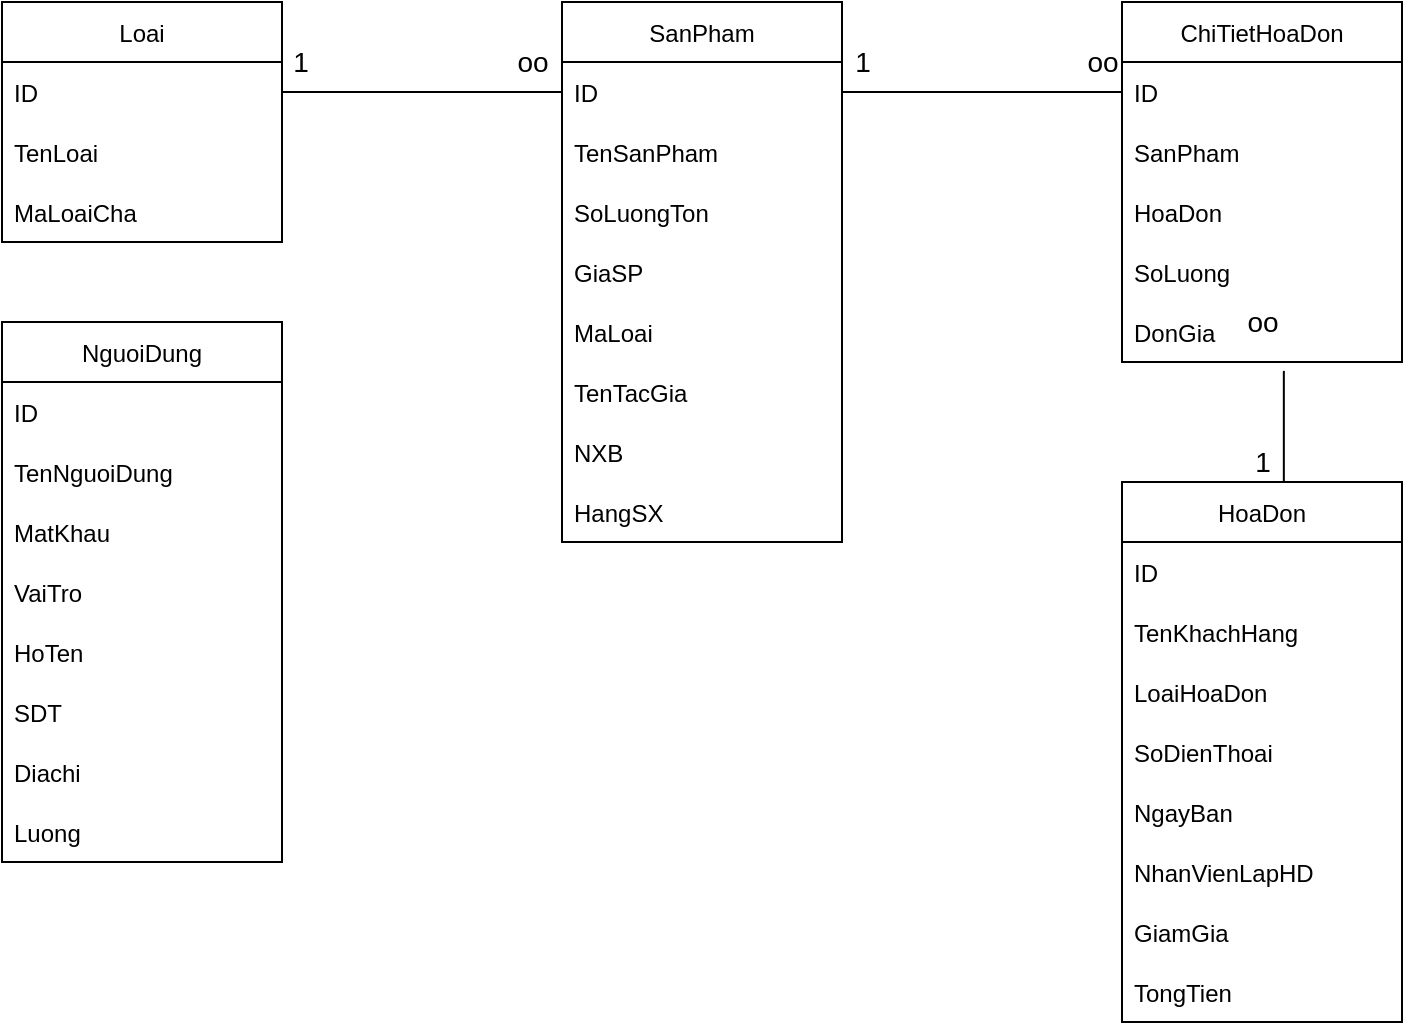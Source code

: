 <mxfile version="15.5.7" type="github">
  <diagram id="hhRnNnUlluLgKTA8ZbQj" name="Page-1">
    <mxGraphModel dx="1283" dy="581" grid="1" gridSize="10" guides="1" tooltips="1" connect="1" arrows="1" fold="1" page="1" pageScale="1" pageWidth="827" pageHeight="1169" math="0" shadow="0">
      <root>
        <mxCell id="0" />
        <mxCell id="1" parent="0" />
        <mxCell id="Tei6ihDDnLAD3YBF_Pf4-1" value="Loai" style="swimlane;fontStyle=0;childLayout=stackLayout;horizontal=1;startSize=30;horizontalStack=0;resizeParent=1;resizeParentMax=0;resizeLast=0;collapsible=1;marginBottom=0;" parent="1" vertex="1">
          <mxGeometry y="40" width="140" height="120" as="geometry">
            <mxRectangle x="160" y="160" width="50" height="30" as="alternateBounds" />
          </mxGeometry>
        </mxCell>
        <mxCell id="Tei6ihDDnLAD3YBF_Pf4-2" value="ID" style="text;strokeColor=none;fillColor=none;align=left;verticalAlign=middle;spacingLeft=4;spacingRight=4;overflow=hidden;points=[[0,0.5],[1,0.5]];portConstraint=eastwest;rotatable=0;" parent="Tei6ihDDnLAD3YBF_Pf4-1" vertex="1">
          <mxGeometry y="30" width="140" height="30" as="geometry" />
        </mxCell>
        <mxCell id="Tei6ihDDnLAD3YBF_Pf4-3" value="TenLoai" style="text;strokeColor=none;fillColor=none;align=left;verticalAlign=middle;spacingLeft=4;spacingRight=4;overflow=hidden;points=[[0,0.5],[1,0.5]];portConstraint=eastwest;rotatable=0;" parent="Tei6ihDDnLAD3YBF_Pf4-1" vertex="1">
          <mxGeometry y="60" width="140" height="30" as="geometry" />
        </mxCell>
        <mxCell id="Tei6ihDDnLAD3YBF_Pf4-4" value="MaLoaiCha" style="text;strokeColor=none;fillColor=none;align=left;verticalAlign=middle;spacingLeft=4;spacingRight=4;overflow=hidden;points=[[0,0.5],[1,0.5]];portConstraint=eastwest;rotatable=0;" parent="Tei6ihDDnLAD3YBF_Pf4-1" vertex="1">
          <mxGeometry y="90" width="140" height="30" as="geometry" />
        </mxCell>
        <mxCell id="Tei6ihDDnLAD3YBF_Pf4-7" value="SanPham" style="swimlane;fontStyle=0;childLayout=stackLayout;horizontal=1;startSize=30;horizontalStack=0;resizeParent=1;resizeParentMax=0;resizeLast=0;collapsible=1;marginBottom=0;" parent="1" vertex="1">
          <mxGeometry x="280" y="40" width="140" height="270" as="geometry">
            <mxRectangle x="344" y="160" width="120" height="30" as="alternateBounds" />
          </mxGeometry>
        </mxCell>
        <mxCell id="Tei6ihDDnLAD3YBF_Pf4-8" value="ID" style="text;strokeColor=none;fillColor=none;align=left;verticalAlign=middle;spacingLeft=4;spacingRight=4;overflow=hidden;points=[[0,0.5],[1,0.5]];portConstraint=eastwest;rotatable=0;" parent="Tei6ihDDnLAD3YBF_Pf4-7" vertex="1">
          <mxGeometry y="30" width="140" height="30" as="geometry" />
        </mxCell>
        <mxCell id="Tei6ihDDnLAD3YBF_Pf4-9" value="TenSanPham" style="text;strokeColor=none;fillColor=none;align=left;verticalAlign=middle;spacingLeft=4;spacingRight=4;overflow=hidden;points=[[0,0.5],[1,0.5]];portConstraint=eastwest;rotatable=0;" parent="Tei6ihDDnLAD3YBF_Pf4-7" vertex="1">
          <mxGeometry y="60" width="140" height="30" as="geometry" />
        </mxCell>
        <mxCell id="Tei6ihDDnLAD3YBF_Pf4-10" value="SoLuongTon" style="text;strokeColor=none;fillColor=none;align=left;verticalAlign=middle;spacingLeft=4;spacingRight=4;overflow=hidden;points=[[0,0.5],[1,0.5]];portConstraint=eastwest;rotatable=0;" parent="Tei6ihDDnLAD3YBF_Pf4-7" vertex="1">
          <mxGeometry y="90" width="140" height="30" as="geometry" />
        </mxCell>
        <mxCell id="Tei6ihDDnLAD3YBF_Pf4-70" value="GiaSP" style="text;strokeColor=none;fillColor=none;align=left;verticalAlign=middle;spacingLeft=4;spacingRight=4;overflow=hidden;points=[[0,0.5],[1,0.5]];portConstraint=eastwest;rotatable=0;" parent="Tei6ihDDnLAD3YBF_Pf4-7" vertex="1">
          <mxGeometry y="120" width="140" height="30" as="geometry" />
        </mxCell>
        <mxCell id="gMhj50zGkH4BjZso12bt-5" value="MaLoai" style="text;strokeColor=none;fillColor=none;align=left;verticalAlign=middle;spacingLeft=4;spacingRight=4;overflow=hidden;points=[[0,0.5],[1,0.5]];portConstraint=eastwest;rotatable=0;" vertex="1" parent="Tei6ihDDnLAD3YBF_Pf4-7">
          <mxGeometry y="150" width="140" height="30" as="geometry" />
        </mxCell>
        <mxCell id="gMhj50zGkH4BjZso12bt-6" value="TenTacGia" style="text;strokeColor=none;fillColor=none;align=left;verticalAlign=middle;spacingLeft=4;spacingRight=4;overflow=hidden;points=[[0,0.5],[1,0.5]];portConstraint=eastwest;rotatable=0;" vertex="1" parent="Tei6ihDDnLAD3YBF_Pf4-7">
          <mxGeometry y="180" width="140" height="30" as="geometry" />
        </mxCell>
        <mxCell id="gMhj50zGkH4BjZso12bt-7" value="NXB" style="text;strokeColor=none;fillColor=none;align=left;verticalAlign=middle;spacingLeft=4;spacingRight=4;overflow=hidden;points=[[0,0.5],[1,0.5]];portConstraint=eastwest;rotatable=0;" vertex="1" parent="Tei6ihDDnLAD3YBF_Pf4-7">
          <mxGeometry y="210" width="140" height="30" as="geometry" />
        </mxCell>
        <mxCell id="gMhj50zGkH4BjZso12bt-8" value="HangSX" style="text;strokeColor=none;fillColor=none;align=left;verticalAlign=middle;spacingLeft=4;spacingRight=4;overflow=hidden;points=[[0,0.5],[1,0.5]];portConstraint=eastwest;rotatable=0;" vertex="1" parent="Tei6ihDDnLAD3YBF_Pf4-7">
          <mxGeometry y="240" width="140" height="30" as="geometry" />
        </mxCell>
        <mxCell id="Tei6ihDDnLAD3YBF_Pf4-30" value="HoaDon" style="swimlane;fontStyle=0;childLayout=stackLayout;horizontal=1;startSize=30;horizontalStack=0;resizeParent=1;resizeParentMax=0;resizeLast=0;collapsible=1;marginBottom=0;" parent="1" vertex="1">
          <mxGeometry x="560" y="280" width="140" height="270" as="geometry">
            <mxRectangle x="344" y="160" width="120" height="30" as="alternateBounds" />
          </mxGeometry>
        </mxCell>
        <mxCell id="Tei6ihDDnLAD3YBF_Pf4-31" value="ID" style="text;strokeColor=none;fillColor=none;align=left;verticalAlign=middle;spacingLeft=4;spacingRight=4;overflow=hidden;points=[[0,0.5],[1,0.5]];portConstraint=eastwest;rotatable=0;" parent="Tei6ihDDnLAD3YBF_Pf4-30" vertex="1">
          <mxGeometry y="30" width="140" height="30" as="geometry" />
        </mxCell>
        <mxCell id="Tei6ihDDnLAD3YBF_Pf4-32" value="TenKhachHang" style="text;strokeColor=none;fillColor=none;align=left;verticalAlign=middle;spacingLeft=4;spacingRight=4;overflow=hidden;points=[[0,0.5],[1,0.5]];portConstraint=eastwest;rotatable=0;" parent="Tei6ihDDnLAD3YBF_Pf4-30" vertex="1">
          <mxGeometry y="60" width="140" height="30" as="geometry" />
        </mxCell>
        <mxCell id="Tei6ihDDnLAD3YBF_Pf4-44" value="LoaiHoaDon" style="text;strokeColor=none;fillColor=none;align=left;verticalAlign=middle;spacingLeft=4;spacingRight=4;overflow=hidden;points=[[0,0.5],[1,0.5]];portConstraint=eastwest;rotatable=0;" parent="Tei6ihDDnLAD3YBF_Pf4-30" vertex="1">
          <mxGeometry y="90" width="140" height="30" as="geometry" />
        </mxCell>
        <mxCell id="Tei6ihDDnLAD3YBF_Pf4-33" value="SoDienThoai" style="text;strokeColor=none;fillColor=none;align=left;verticalAlign=middle;spacingLeft=4;spacingRight=4;overflow=hidden;points=[[0,0.5],[1,0.5]];portConstraint=eastwest;rotatable=0;" parent="Tei6ihDDnLAD3YBF_Pf4-30" vertex="1">
          <mxGeometry y="120" width="140" height="30" as="geometry" />
        </mxCell>
        <mxCell id="Tei6ihDDnLAD3YBF_Pf4-40" value="NgayBan" style="text;strokeColor=none;fillColor=none;align=left;verticalAlign=middle;spacingLeft=4;spacingRight=4;overflow=hidden;points=[[0,0.5],[1,0.5]];portConstraint=eastwest;rotatable=0;" parent="Tei6ihDDnLAD3YBF_Pf4-30" vertex="1">
          <mxGeometry y="150" width="140" height="30" as="geometry" />
        </mxCell>
        <mxCell id="Tei6ihDDnLAD3YBF_Pf4-41" value="NhanVienLapHD" style="text;strokeColor=none;fillColor=none;align=left;verticalAlign=middle;spacingLeft=4;spacingRight=4;overflow=hidden;points=[[0,0.5],[1,0.5]];portConstraint=eastwest;rotatable=0;" parent="Tei6ihDDnLAD3YBF_Pf4-30" vertex="1">
          <mxGeometry y="180" width="140" height="30" as="geometry" />
        </mxCell>
        <mxCell id="Tei6ihDDnLAD3YBF_Pf4-42" value="GiamGia" style="text;strokeColor=none;fillColor=none;align=left;verticalAlign=middle;spacingLeft=4;spacingRight=4;overflow=hidden;points=[[0,0.5],[1,0.5]];portConstraint=eastwest;rotatable=0;" parent="Tei6ihDDnLAD3YBF_Pf4-30" vertex="1">
          <mxGeometry y="210" width="140" height="30" as="geometry" />
        </mxCell>
        <mxCell id="gMhj50zGkH4BjZso12bt-9" value="TongTien" style="text;strokeColor=none;fillColor=none;align=left;verticalAlign=middle;spacingLeft=4;spacingRight=4;overflow=hidden;points=[[0,0.5],[1,0.5]];portConstraint=eastwest;rotatable=0;" vertex="1" parent="Tei6ihDDnLAD3YBF_Pf4-30">
          <mxGeometry y="240" width="140" height="30" as="geometry" />
        </mxCell>
        <mxCell id="Tei6ihDDnLAD3YBF_Pf4-34" value="ChiTietHoaDon" style="swimlane;fontStyle=0;childLayout=stackLayout;horizontal=1;startSize=30;horizontalStack=0;resizeParent=1;resizeParentMax=0;resizeLast=0;collapsible=1;marginBottom=0;" parent="1" vertex="1">
          <mxGeometry x="560" y="40" width="140" height="180" as="geometry">
            <mxRectangle x="344" y="160" width="120" height="30" as="alternateBounds" />
          </mxGeometry>
        </mxCell>
        <mxCell id="Tei6ihDDnLAD3YBF_Pf4-35" value="ID" style="text;strokeColor=none;fillColor=none;align=left;verticalAlign=middle;spacingLeft=4;spacingRight=4;overflow=hidden;points=[[0,0.5],[1,0.5]];portConstraint=eastwest;rotatable=0;" parent="Tei6ihDDnLAD3YBF_Pf4-34" vertex="1">
          <mxGeometry y="30" width="140" height="30" as="geometry" />
        </mxCell>
        <mxCell id="gMhj50zGkH4BjZso12bt-10" value="SanPham" style="text;strokeColor=none;fillColor=none;align=left;verticalAlign=middle;spacingLeft=4;spacingRight=4;overflow=hidden;points=[[0,0.5],[1,0.5]];portConstraint=eastwest;rotatable=0;" vertex="1" parent="Tei6ihDDnLAD3YBF_Pf4-34">
          <mxGeometry y="60" width="140" height="30" as="geometry" />
        </mxCell>
        <mxCell id="Tei6ihDDnLAD3YBF_Pf4-36" value="HoaDon" style="text;strokeColor=none;fillColor=none;align=left;verticalAlign=middle;spacingLeft=4;spacingRight=4;overflow=hidden;points=[[0,0.5],[1,0.5]];portConstraint=eastwest;rotatable=0;" parent="Tei6ihDDnLAD3YBF_Pf4-34" vertex="1">
          <mxGeometry y="90" width="140" height="30" as="geometry" />
        </mxCell>
        <mxCell id="Tei6ihDDnLAD3YBF_Pf4-37" value="SoLuong" style="text;strokeColor=none;fillColor=none;align=left;verticalAlign=middle;spacingLeft=4;spacingRight=4;overflow=hidden;points=[[0,0.5],[1,0.5]];portConstraint=eastwest;rotatable=0;" parent="Tei6ihDDnLAD3YBF_Pf4-34" vertex="1">
          <mxGeometry y="120" width="140" height="30" as="geometry" />
        </mxCell>
        <mxCell id="Tei6ihDDnLAD3YBF_Pf4-38" value="DonGia" style="text;strokeColor=none;fillColor=none;align=left;verticalAlign=middle;spacingLeft=4;spacingRight=4;overflow=hidden;points=[[0,0.5],[1,0.5]];portConstraint=eastwest;rotatable=0;" parent="Tei6ihDDnLAD3YBF_Pf4-34" vertex="1">
          <mxGeometry y="150" width="140" height="30" as="geometry" />
        </mxCell>
        <mxCell id="Tei6ihDDnLAD3YBF_Pf4-64" value="NguoiDung" style="swimlane;fontStyle=0;childLayout=stackLayout;horizontal=1;startSize=30;horizontalStack=0;resizeParent=1;resizeParentMax=0;resizeLast=0;collapsible=1;marginBottom=0;" parent="1" vertex="1">
          <mxGeometry y="200" width="140" height="270" as="geometry">
            <mxRectangle x="344" y="160" width="120" height="30" as="alternateBounds" />
          </mxGeometry>
        </mxCell>
        <mxCell id="Tei6ihDDnLAD3YBF_Pf4-65" value="ID" style="text;strokeColor=none;fillColor=none;align=left;verticalAlign=middle;spacingLeft=4;spacingRight=4;overflow=hidden;points=[[0,0.5],[1,0.5]];portConstraint=eastwest;rotatable=0;" parent="Tei6ihDDnLAD3YBF_Pf4-64" vertex="1">
          <mxGeometry y="30" width="140" height="30" as="geometry" />
        </mxCell>
        <mxCell id="Tei6ihDDnLAD3YBF_Pf4-66" value="TenNguoiDung" style="text;strokeColor=none;fillColor=none;align=left;verticalAlign=middle;spacingLeft=4;spacingRight=4;overflow=hidden;points=[[0,0.5],[1,0.5]];portConstraint=eastwest;rotatable=0;" parent="Tei6ihDDnLAD3YBF_Pf4-64" vertex="1">
          <mxGeometry y="60" width="140" height="30" as="geometry" />
        </mxCell>
        <mxCell id="Tei6ihDDnLAD3YBF_Pf4-67" value="MatKhau" style="text;strokeColor=none;fillColor=none;align=left;verticalAlign=middle;spacingLeft=4;spacingRight=4;overflow=hidden;points=[[0,0.5],[1,0.5]];portConstraint=eastwest;rotatable=0;" parent="Tei6ihDDnLAD3YBF_Pf4-64" vertex="1">
          <mxGeometry y="90" width="140" height="30" as="geometry" />
        </mxCell>
        <mxCell id="Tei6ihDDnLAD3YBF_Pf4-69" value="VaiTro" style="text;strokeColor=none;fillColor=none;align=left;verticalAlign=middle;spacingLeft=4;spacingRight=4;overflow=hidden;points=[[0,0.5],[1,0.5]];portConstraint=eastwest;rotatable=0;" parent="Tei6ihDDnLAD3YBF_Pf4-64" vertex="1">
          <mxGeometry y="120" width="140" height="30" as="geometry" />
        </mxCell>
        <mxCell id="gMhj50zGkH4BjZso12bt-1" value="HoTen" style="text;strokeColor=none;fillColor=none;align=left;verticalAlign=middle;spacingLeft=4;spacingRight=4;overflow=hidden;points=[[0,0.5],[1,0.5]];portConstraint=eastwest;rotatable=0;" vertex="1" parent="Tei6ihDDnLAD3YBF_Pf4-64">
          <mxGeometry y="150" width="140" height="30" as="geometry" />
        </mxCell>
        <mxCell id="gMhj50zGkH4BjZso12bt-2" value="SDT" style="text;strokeColor=none;fillColor=none;align=left;verticalAlign=middle;spacingLeft=4;spacingRight=4;overflow=hidden;points=[[0,0.5],[1,0.5]];portConstraint=eastwest;rotatable=0;" vertex="1" parent="Tei6ihDDnLAD3YBF_Pf4-64">
          <mxGeometry y="180" width="140" height="30" as="geometry" />
        </mxCell>
        <mxCell id="gMhj50zGkH4BjZso12bt-3" value="Diachi" style="text;strokeColor=none;fillColor=none;align=left;verticalAlign=middle;spacingLeft=4;spacingRight=4;overflow=hidden;points=[[0,0.5],[1,0.5]];portConstraint=eastwest;rotatable=0;" vertex="1" parent="Tei6ihDDnLAD3YBF_Pf4-64">
          <mxGeometry y="210" width="140" height="30" as="geometry" />
        </mxCell>
        <mxCell id="gMhj50zGkH4BjZso12bt-4" value="Luong" style="text;strokeColor=none;fillColor=none;align=left;verticalAlign=middle;spacingLeft=4;spacingRight=4;overflow=hidden;points=[[0,0.5],[1,0.5]];portConstraint=eastwest;rotatable=0;" vertex="1" parent="Tei6ihDDnLAD3YBF_Pf4-64">
          <mxGeometry y="240" width="140" height="30" as="geometry" />
        </mxCell>
        <mxCell id="Tei6ihDDnLAD3YBF_Pf4-75" value="" style="endArrow=none;html=1;rounded=0;exitX=1;exitY=0.5;exitDx=0;exitDy=0;entryX=0;entryY=0.5;entryDx=0;entryDy=0;" parent="1" source="Tei6ihDDnLAD3YBF_Pf4-2" target="Tei6ihDDnLAD3YBF_Pf4-8" edge="1">
          <mxGeometry width="50" height="50" relative="1" as="geometry">
            <mxPoint x="170" y="140" as="sourcePoint" />
            <mxPoint x="220" y="90" as="targetPoint" />
          </mxGeometry>
        </mxCell>
        <mxCell id="Tei6ihDDnLAD3YBF_Pf4-81" value="1" style="edgeLabel;html=1;align=center;verticalAlign=middle;resizable=0;points=[];fontSize=14;" parent="Tei6ihDDnLAD3YBF_Pf4-75" vertex="1" connectable="0">
          <mxGeometry x="-0.457" relative="1" as="geometry">
            <mxPoint x="-29" y="-15" as="offset" />
          </mxGeometry>
        </mxCell>
        <mxCell id="Tei6ihDDnLAD3YBF_Pf4-76" value="" style="endArrow=none;html=1;rounded=0;exitX=1;exitY=0.5;exitDx=0;exitDy=0;entryX=0;entryY=0.5;entryDx=0;entryDy=0;" parent="1" source="Tei6ihDDnLAD3YBF_Pf4-8" target="Tei6ihDDnLAD3YBF_Pf4-35" edge="1">
          <mxGeometry width="50" height="50" relative="1" as="geometry">
            <mxPoint x="470" y="140" as="sourcePoint" />
            <mxPoint x="520" y="90" as="targetPoint" />
          </mxGeometry>
        </mxCell>
        <mxCell id="Tei6ihDDnLAD3YBF_Pf4-78" value="" style="endArrow=none;html=1;rounded=0;entryX=0.578;entryY=1.148;entryDx=0;entryDy=0;entryPerimeter=0;exitX=0.578;exitY=0.001;exitDx=0;exitDy=0;exitPerimeter=0;" parent="1" source="Tei6ihDDnLAD3YBF_Pf4-30" target="Tei6ihDDnLAD3YBF_Pf4-38" edge="1">
          <mxGeometry width="50" height="50" relative="1" as="geometry">
            <mxPoint x="630" y="270" as="sourcePoint" />
            <mxPoint x="680" y="220" as="targetPoint" />
          </mxGeometry>
        </mxCell>
        <mxCell id="Tei6ihDDnLAD3YBF_Pf4-83" value="oo" style="text;html=1;align=center;verticalAlign=middle;resizable=0;points=[];autosize=1;strokeColor=none;fillColor=none;fontSize=14;" parent="1" vertex="1">
          <mxGeometry x="250" y="60" width="30" height="20" as="geometry" />
        </mxCell>
        <mxCell id="Tei6ihDDnLAD3YBF_Pf4-86" value="1" style="text;html=1;align=center;verticalAlign=middle;resizable=0;points=[];autosize=1;strokeColor=none;fillColor=none;fontSize=14;" parent="1" vertex="1">
          <mxGeometry x="420" y="60" width="20" height="20" as="geometry" />
        </mxCell>
        <mxCell id="Tei6ihDDnLAD3YBF_Pf4-87" value="oo" style="text;html=1;align=center;verticalAlign=middle;resizable=0;points=[];autosize=1;strokeColor=none;fillColor=none;fontSize=14;" parent="1" vertex="1">
          <mxGeometry x="535" y="60" width="30" height="20" as="geometry" />
        </mxCell>
        <mxCell id="Tei6ihDDnLAD3YBF_Pf4-88" value="1" style="text;html=1;align=center;verticalAlign=middle;resizable=0;points=[];autosize=1;strokeColor=none;fillColor=none;fontSize=14;" parent="1" vertex="1">
          <mxGeometry x="620" y="260" width="20" height="20" as="geometry" />
        </mxCell>
        <mxCell id="Tei6ihDDnLAD3YBF_Pf4-89" value="oo" style="text;html=1;align=center;verticalAlign=middle;resizable=0;points=[];autosize=1;strokeColor=none;fillColor=none;fontSize=14;" parent="1" vertex="1">
          <mxGeometry x="615" y="190" width="30" height="20" as="geometry" />
        </mxCell>
      </root>
    </mxGraphModel>
  </diagram>
</mxfile>
